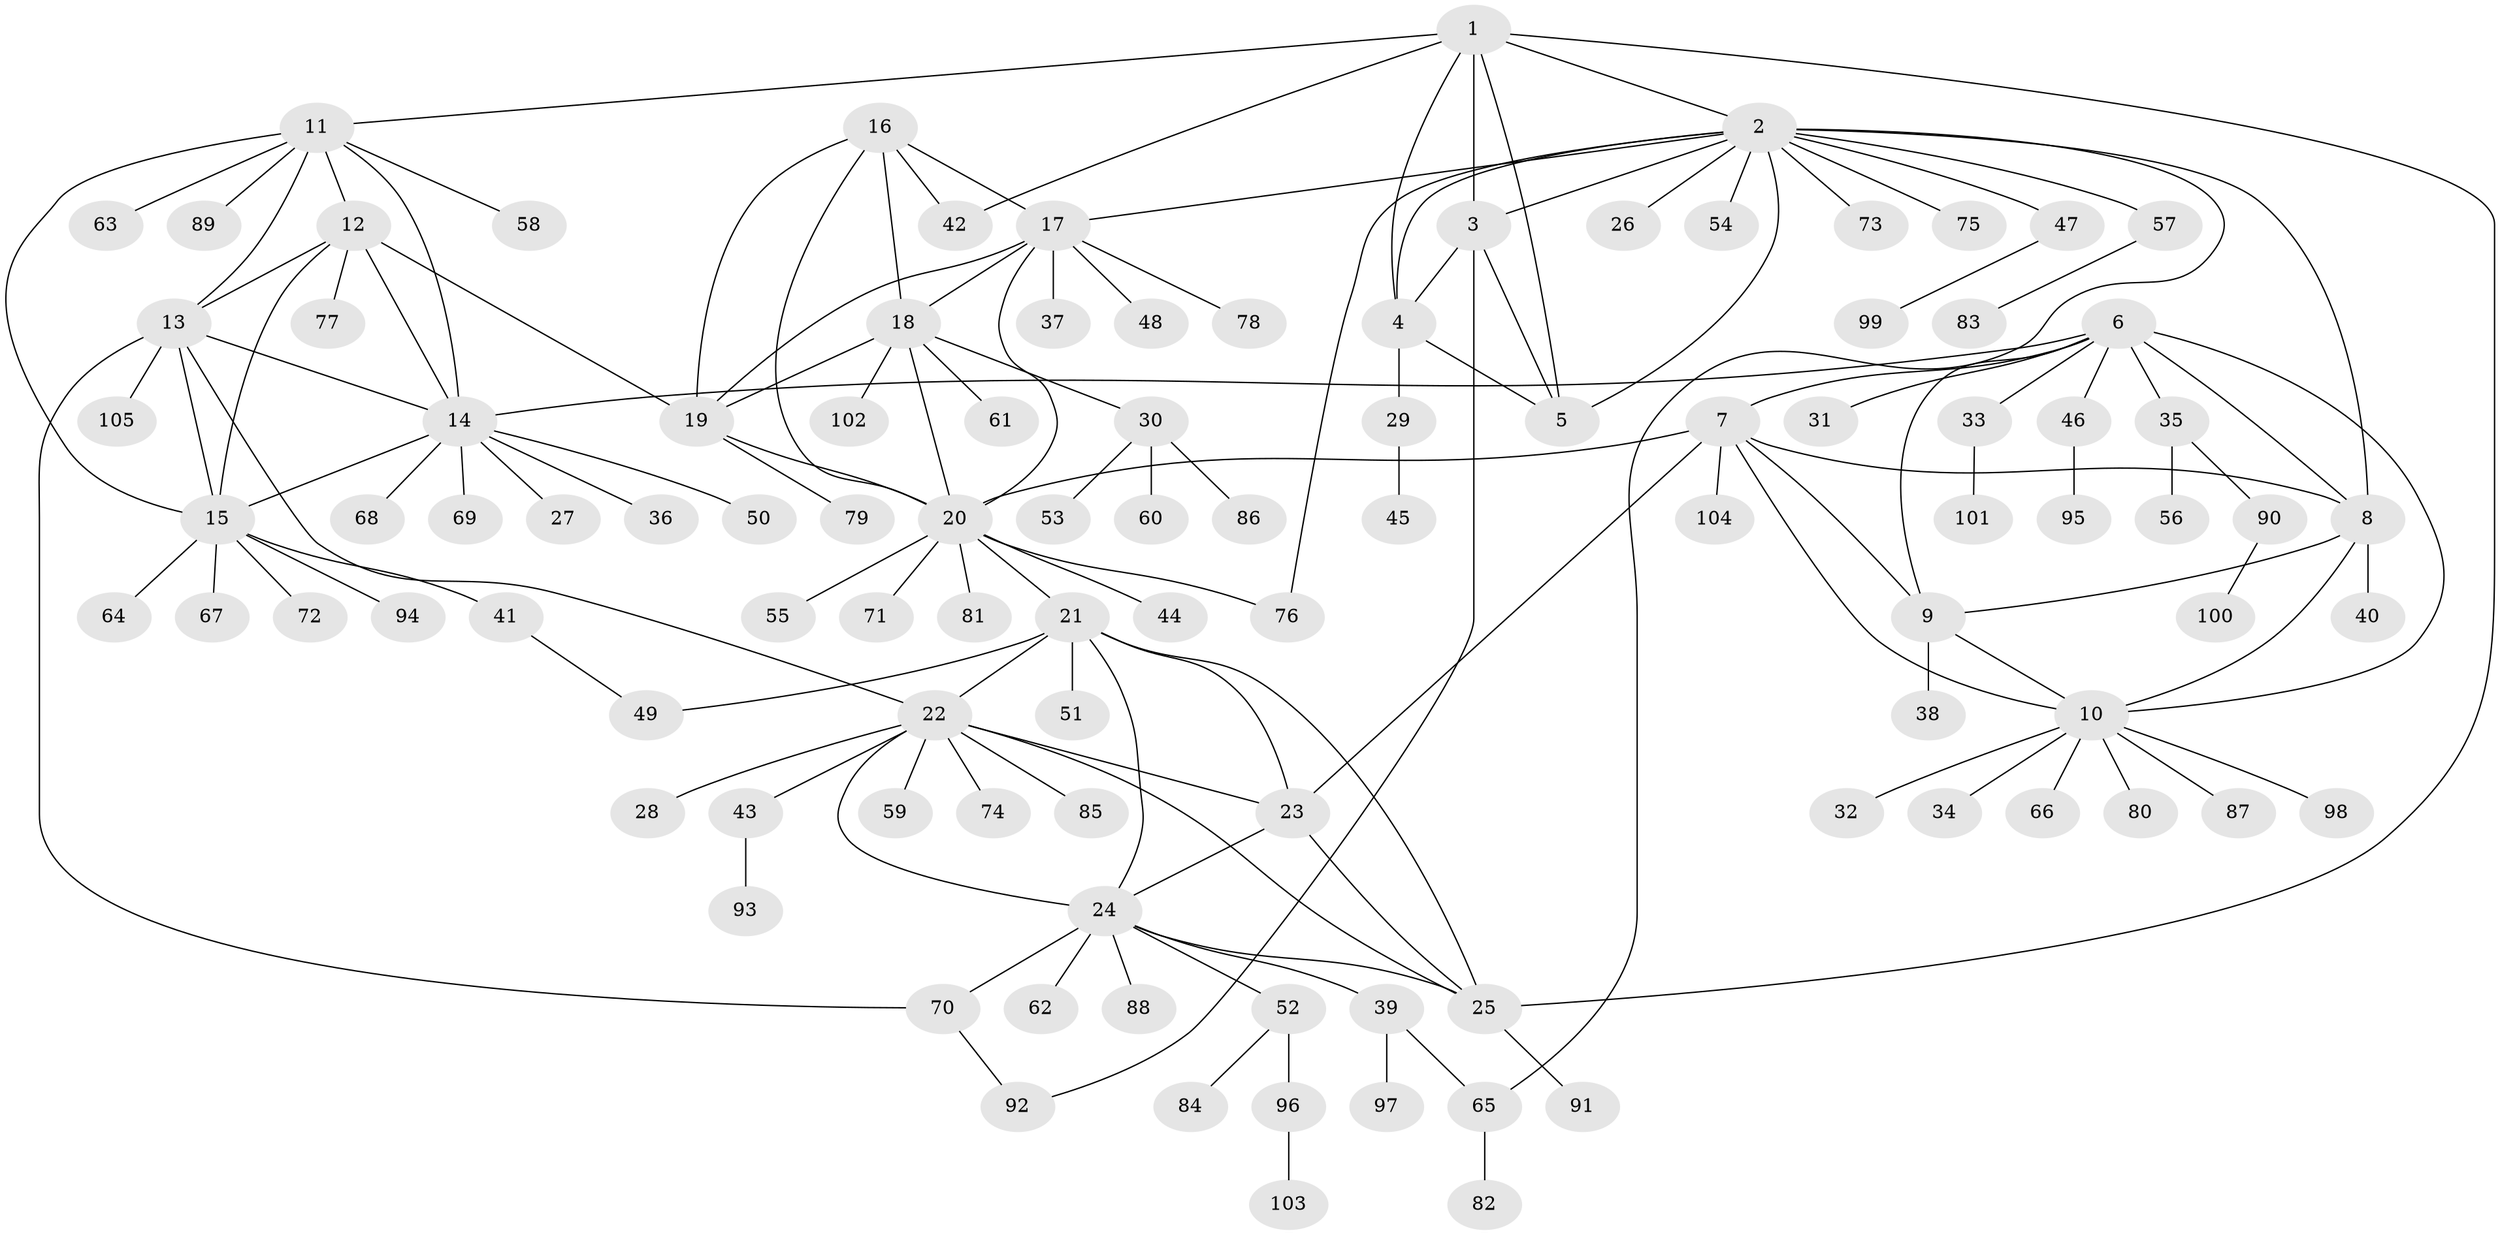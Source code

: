 // coarse degree distribution, {6: 0.08108108108108109, 4: 0.04054054054054054, 12: 0.013513513513513514, 2: 0.13513513513513514, 10: 0.013513513513513514, 8: 0.04054054054054054, 1: 0.527027027027027, 5: 0.06756756756756757, 9: 0.04054054054054054, 7: 0.013513513513513514, 3: 0.02702702702702703}
// Generated by graph-tools (version 1.1) at 2025/37/03/04/25 23:37:40]
// undirected, 105 vertices, 146 edges
graph export_dot {
  node [color=gray90,style=filled];
  1;
  2;
  3;
  4;
  5;
  6;
  7;
  8;
  9;
  10;
  11;
  12;
  13;
  14;
  15;
  16;
  17;
  18;
  19;
  20;
  21;
  22;
  23;
  24;
  25;
  26;
  27;
  28;
  29;
  30;
  31;
  32;
  33;
  34;
  35;
  36;
  37;
  38;
  39;
  40;
  41;
  42;
  43;
  44;
  45;
  46;
  47;
  48;
  49;
  50;
  51;
  52;
  53;
  54;
  55;
  56;
  57;
  58;
  59;
  60;
  61;
  62;
  63;
  64;
  65;
  66;
  67;
  68;
  69;
  70;
  71;
  72;
  73;
  74;
  75;
  76;
  77;
  78;
  79;
  80;
  81;
  82;
  83;
  84;
  85;
  86;
  87;
  88;
  89;
  90;
  91;
  92;
  93;
  94;
  95;
  96;
  97;
  98;
  99;
  100;
  101;
  102;
  103;
  104;
  105;
  1 -- 2;
  1 -- 3;
  1 -- 4;
  1 -- 5;
  1 -- 11;
  1 -- 25;
  1 -- 42;
  2 -- 3;
  2 -- 4;
  2 -- 5;
  2 -- 8;
  2 -- 17;
  2 -- 26;
  2 -- 47;
  2 -- 54;
  2 -- 57;
  2 -- 65;
  2 -- 73;
  2 -- 75;
  2 -- 76;
  3 -- 4;
  3 -- 5;
  3 -- 92;
  4 -- 5;
  4 -- 29;
  6 -- 7;
  6 -- 8;
  6 -- 9;
  6 -- 10;
  6 -- 14;
  6 -- 31;
  6 -- 33;
  6 -- 35;
  6 -- 46;
  7 -- 8;
  7 -- 9;
  7 -- 10;
  7 -- 20;
  7 -- 23;
  7 -- 104;
  8 -- 9;
  8 -- 10;
  8 -- 40;
  9 -- 10;
  9 -- 38;
  10 -- 32;
  10 -- 34;
  10 -- 66;
  10 -- 80;
  10 -- 87;
  10 -- 98;
  11 -- 12;
  11 -- 13;
  11 -- 14;
  11 -- 15;
  11 -- 58;
  11 -- 63;
  11 -- 89;
  12 -- 13;
  12 -- 14;
  12 -- 15;
  12 -- 19;
  12 -- 77;
  13 -- 14;
  13 -- 15;
  13 -- 22;
  13 -- 70;
  13 -- 105;
  14 -- 15;
  14 -- 27;
  14 -- 36;
  14 -- 50;
  14 -- 68;
  14 -- 69;
  15 -- 41;
  15 -- 64;
  15 -- 67;
  15 -- 72;
  15 -- 94;
  16 -- 17;
  16 -- 18;
  16 -- 19;
  16 -- 20;
  16 -- 42;
  17 -- 18;
  17 -- 19;
  17 -- 20;
  17 -- 37;
  17 -- 48;
  17 -- 78;
  18 -- 19;
  18 -- 20;
  18 -- 30;
  18 -- 61;
  18 -- 102;
  19 -- 20;
  19 -- 79;
  20 -- 21;
  20 -- 44;
  20 -- 55;
  20 -- 71;
  20 -- 76;
  20 -- 81;
  21 -- 22;
  21 -- 23;
  21 -- 24;
  21 -- 25;
  21 -- 49;
  21 -- 51;
  22 -- 23;
  22 -- 24;
  22 -- 25;
  22 -- 28;
  22 -- 43;
  22 -- 59;
  22 -- 74;
  22 -- 85;
  23 -- 24;
  23 -- 25;
  24 -- 25;
  24 -- 39;
  24 -- 52;
  24 -- 62;
  24 -- 70;
  24 -- 88;
  25 -- 91;
  29 -- 45;
  30 -- 53;
  30 -- 60;
  30 -- 86;
  33 -- 101;
  35 -- 56;
  35 -- 90;
  39 -- 65;
  39 -- 97;
  41 -- 49;
  43 -- 93;
  46 -- 95;
  47 -- 99;
  52 -- 84;
  52 -- 96;
  57 -- 83;
  65 -- 82;
  70 -- 92;
  90 -- 100;
  96 -- 103;
}
